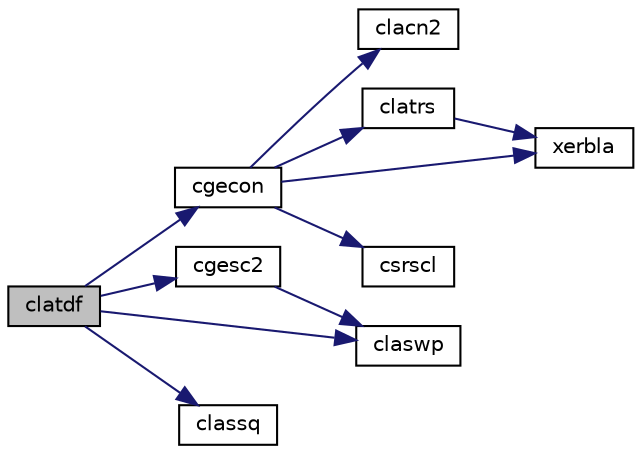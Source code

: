 digraph "clatdf"
{
 // LATEX_PDF_SIZE
  edge [fontname="Helvetica",fontsize="10",labelfontname="Helvetica",labelfontsize="10"];
  node [fontname="Helvetica",fontsize="10",shape=record];
  rankdir="LR";
  Node1 [label="clatdf",height=0.2,width=0.4,color="black", fillcolor="grey75", style="filled", fontcolor="black",tooltip="CLATDF uses the LU factorization of the n-by-n matrix computed by sgetc2 and computes a contribution ..."];
  Node1 -> Node2 [color="midnightblue",fontsize="10",style="solid",fontname="Helvetica"];
  Node2 [label="cgecon",height=0.2,width=0.4,color="black", fillcolor="white", style="filled",URL="$cgecon_8f.html#aa2ad4e4b1c9cb56a23dd49a798aa9bc8",tooltip="CGECON"];
  Node2 -> Node3 [color="midnightblue",fontsize="10",style="solid",fontname="Helvetica"];
  Node3 [label="clacn2",height=0.2,width=0.4,color="black", fillcolor="white", style="filled",URL="$clacn2_8f.html#ab908babe3ec3648412de15e0f8ab4479",tooltip="CLACN2 estimates the 1-norm of a square matrix, using reverse communication for evaluating matrix-vec..."];
  Node2 -> Node4 [color="midnightblue",fontsize="10",style="solid",fontname="Helvetica"];
  Node4 [label="clatrs",height=0.2,width=0.4,color="black", fillcolor="white", style="filled",URL="$clatrs_8f.html#a3317ab215eaa5ebce5652860a6f0683a",tooltip="CLATRS solves a triangular system of equations with the scale factor set to prevent overflow."];
  Node4 -> Node5 [color="midnightblue",fontsize="10",style="solid",fontname="Helvetica"];
  Node5 [label="xerbla",height=0.2,width=0.4,color="black", fillcolor="white", style="filled",URL="$xerbla_8f.html#a377ee61015baf8dea7770b3a404b1c07",tooltip="XERBLA"];
  Node2 -> Node6 [color="midnightblue",fontsize="10",style="solid",fontname="Helvetica"];
  Node6 [label="csrscl",height=0.2,width=0.4,color="black", fillcolor="white", style="filled",URL="$csrscl_8f.html#a505a9b690770eee5797b3efdd8ce89a6",tooltip="CSRSCL multiplies a vector by the reciprocal of a real scalar."];
  Node2 -> Node5 [color="midnightblue",fontsize="10",style="solid",fontname="Helvetica"];
  Node1 -> Node7 [color="midnightblue",fontsize="10",style="solid",fontname="Helvetica"];
  Node7 [label="cgesc2",height=0.2,width=0.4,color="black", fillcolor="white", style="filled",URL="$cgesc2_8f.html#ae8e5c5211c3b35cb3ebb10160a141e2d",tooltip="CGESC2 solves a system of linear equations using the LU factorization with complete pivoting computed..."];
  Node7 -> Node8 [color="midnightblue",fontsize="10",style="solid",fontname="Helvetica"];
  Node8 [label="claswp",height=0.2,width=0.4,color="black", fillcolor="white", style="filled",URL="$claswp_8f.html#a27858a2e2b195ef0e7121f1edb8bb9a9",tooltip="CLASWP performs a series of row interchanges on a general rectangular matrix."];
  Node1 -> Node9 [color="midnightblue",fontsize="10",style="solid",fontname="Helvetica"];
  Node9 [label="classq",height=0.2,width=0.4,color="black", fillcolor="white", style="filled",URL="$classq_8f90.html#ab70baa330cb7a13111b72aef0734e26d",tooltip="CLASSQ updates a sum of squares represented in scaled form."];
  Node1 -> Node8 [color="midnightblue",fontsize="10",style="solid",fontname="Helvetica"];
}
